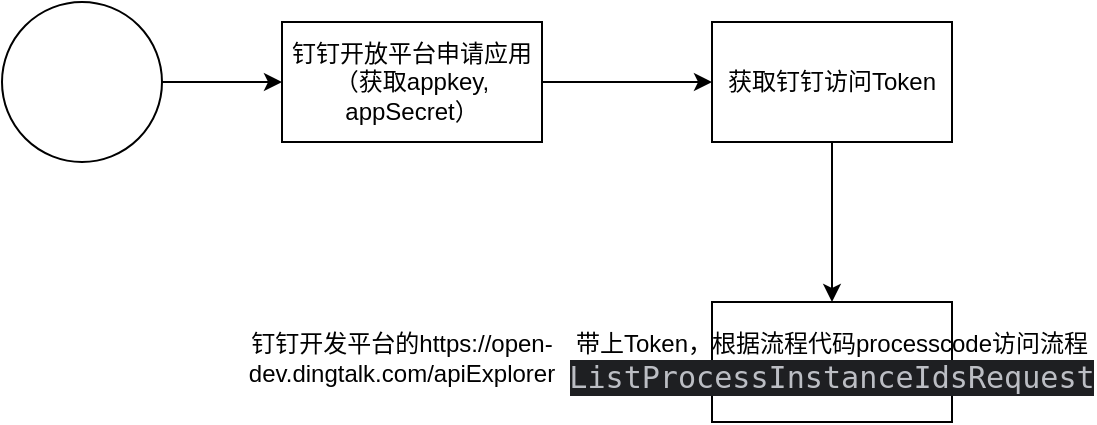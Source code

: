 <mxfile version="24.4.13" type="github">
  <diagram name="Page-1" id="tkpV15WOsn24UhHXJDwQ">
    <mxGraphModel dx="1050" dy="565" grid="1" gridSize="10" guides="1" tooltips="1" connect="1" arrows="1" fold="1" page="1" pageScale="1" pageWidth="827" pageHeight="1169" math="0" shadow="0">
      <root>
        <mxCell id="0" />
        <mxCell id="1" parent="0" />
        <mxCell id="s-xRmuep8owxC_aP-AfG-3" value="" style="edgeStyle=orthogonalEdgeStyle;rounded=0;orthogonalLoop=1;jettySize=auto;html=1;" edge="1" parent="1" source="s-xRmuep8owxC_aP-AfG-1" target="s-xRmuep8owxC_aP-AfG-2">
          <mxGeometry relative="1" as="geometry" />
        </mxCell>
        <mxCell id="s-xRmuep8owxC_aP-AfG-1" value="" style="ellipse;whiteSpace=wrap;html=1;aspect=fixed;" vertex="1" parent="1">
          <mxGeometry x="50" y="60" width="80" height="80" as="geometry" />
        </mxCell>
        <mxCell id="s-xRmuep8owxC_aP-AfG-5" value="" style="edgeStyle=orthogonalEdgeStyle;rounded=0;orthogonalLoop=1;jettySize=auto;html=1;" edge="1" parent="1" source="s-xRmuep8owxC_aP-AfG-2" target="s-xRmuep8owxC_aP-AfG-4">
          <mxGeometry relative="1" as="geometry" />
        </mxCell>
        <mxCell id="s-xRmuep8owxC_aP-AfG-2" value="钉钉开放平台申请应用（获取appkey, appSecret）" style="whiteSpace=wrap;html=1;" vertex="1" parent="1">
          <mxGeometry x="190" y="70" width="130" height="60" as="geometry" />
        </mxCell>
        <mxCell id="s-xRmuep8owxC_aP-AfG-7" value="" style="edgeStyle=orthogonalEdgeStyle;rounded=0;orthogonalLoop=1;jettySize=auto;html=1;" edge="1" parent="1" source="s-xRmuep8owxC_aP-AfG-4" target="s-xRmuep8owxC_aP-AfG-6">
          <mxGeometry relative="1" as="geometry" />
        </mxCell>
        <mxCell id="s-xRmuep8owxC_aP-AfG-4" value="获取钉钉访问Token" style="whiteSpace=wrap;html=1;" vertex="1" parent="1">
          <mxGeometry x="405" y="70" width="120" height="60" as="geometry" />
        </mxCell>
        <mxCell id="s-xRmuep8owxC_aP-AfG-6" value="带上Token，根据流程代码processcode访问流程&lt;span style=&quot;font-family: &amp;quot;JetBrains Mono&amp;quot;, monospace; font-size: 11.3pt; background-color: rgb(30, 31, 34); color: rgb(188, 190, 196);&quot;&gt;ListProcessInstanceIdsRequest&lt;/span&gt;" style="whiteSpace=wrap;html=1;" vertex="1" parent="1">
          <mxGeometry x="405" y="210" width="120" height="60" as="geometry" />
        </mxCell>
        <mxCell id="s-xRmuep8owxC_aP-AfG-8" value="钉钉开发平台的https://open-dev.dingtalk.com/apiExplorer" style="text;html=1;align=center;verticalAlign=middle;whiteSpace=wrap;rounded=0;" vertex="1" parent="1">
          <mxGeometry x="150" y="205" width="200" height="65" as="geometry" />
        </mxCell>
      </root>
    </mxGraphModel>
  </diagram>
</mxfile>
